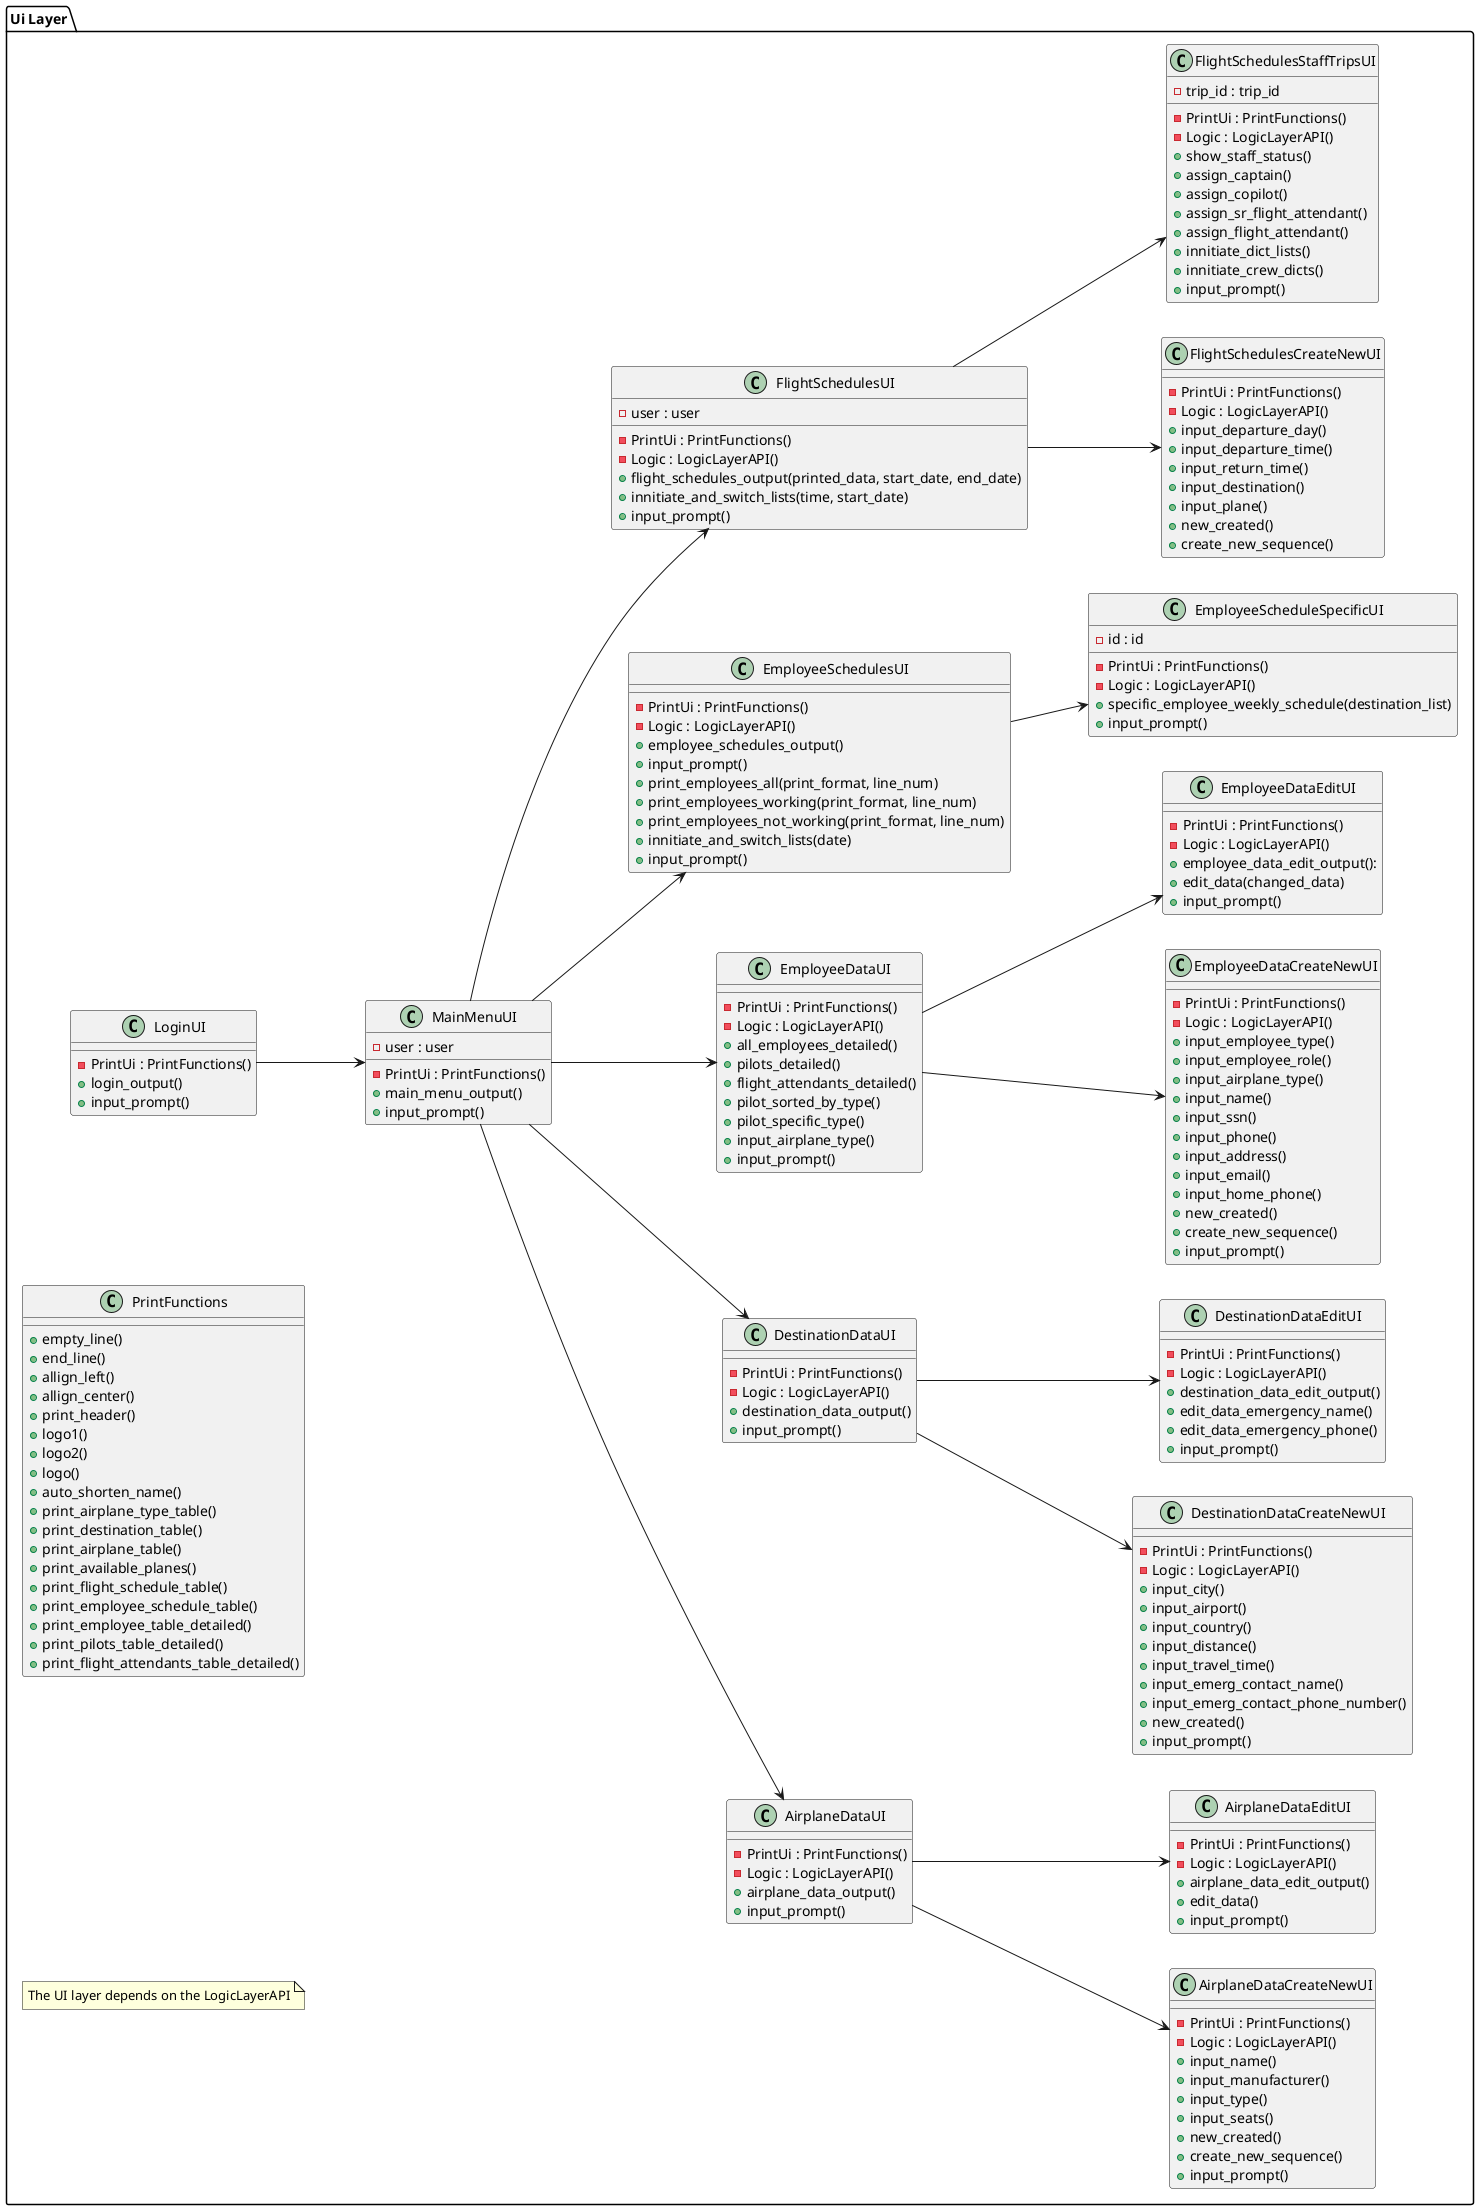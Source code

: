 @startuml
package "Ui Layer" {
    left to right direction

    class AirplaneDataCreateNewUI{
        - PrintUi : PrintFunctions()
        - Logic : LogicLayerAPI()
        + input_name()
        + input_manufacturer()
        + input_type()
        + input_seats()
        + new_created()
        + create_new_sequence()
        + input_prompt()
    }
    class AirplaneDataEditUI{
        - PrintUi : PrintFunctions()
        - Logic : LogicLayerAPI()
        + airplane_data_edit_output()
        + edit_data()
        + input_prompt()
    }
    class AirplaneDataUI{
        - PrintUi : PrintFunctions()
        - Logic : LogicLayerAPI()
        + airplane_data_output()
        + input_prompt()
    }

    class DestinationDataCreateNewUI{
        - PrintUi : PrintFunctions()
        - Logic : LogicLayerAPI()
        + input_city()
        + input_airport()
        + input_country()
        + input_distance()
        + input_travel_time()
        + input_emerg_contact_name()
        + input_emerg_contact_phone_number()
        + new_created()
        + input_prompt()
    }
    class DestinationDataEditUI{
        - PrintUi : PrintFunctions()
        - Logic : LogicLayerAPI()
        + destination_data_edit_output()
        + edit_data_emergency_name()
        + edit_data_emergency_phone()
        + input_prompt()

    }
    class DestinationDataUI{
        - PrintUi : PrintFunctions()
        - Logic : LogicLayerAPI()
        + destination_data_output()
        + input_prompt()
    }
    class EmployeeDataCreateNewUI{
        - PrintUi : PrintFunctions()
        - Logic : LogicLayerAPI()
        + input_employee_type()
        + input_employee_role()
        + input_airplane_type()
        + input_name()
        + input_ssn()
        + input_phone()
        + input_address()
        + input_email()
        + input_home_phone()
        + new_created()
        + create_new_sequence()
        + input_prompt() 
    }
    
    class EmployeeDataEditUI{
        - PrintUi : PrintFunctions()
        - Logic : LogicLayerAPI()
        + employee_data_edit_output():
        + edit_data(changed_data)
        + input_prompt()


    }
    class EmployeeDataUI{
        - PrintUi : PrintFunctions()
        - Logic : LogicLayerAPI()
        + all_employees_detailed()
        + pilots_detailed()
        + flight_attendants_detailed()
        + pilot_sorted_by_type()
        + pilot_specific_type()
        + input_airplane_type()
        + input_prompt()
    }
    class EmployeeSchedulesUI{
        - PrintUi : PrintFunctions()
        - Logic : LogicLayerAPI()
        + employee_schedules_output()
        + input_prompt()
        + print_employees_all(print_format, line_num)
        + print_employees_working(print_format, line_num)
        + print_employees_not_working(print_format, line_num)
        + innitiate_and_switch_lists(date)
        + input_prompt()
    }

    class EmployeeScheduleSpecificUI{
        - PrintUi : PrintFunctions()
        - Logic : LogicLayerAPI()
        - id : id
        + specific_employee_weekly_schedule(destination_list)
        + input_prompt()

    }


    class FlightSchedulesUI{
        - PrintUi : PrintFunctions()
        - Logic : LogicLayerAPI()
        - user : user
        + flight_schedules_output(printed_data, start_date, end_date)
        + innitiate_and_switch_lists(time, start_date)
        + input_prompt()
    }

    class FlightSchedulesCreateNewUI{
        - PrintUi : PrintFunctions()
        - Logic : LogicLayerAPI()
        + input_departure_day()
        + input_departure_time()
        + input_return_time()
        + input_destination()
        + input_plane()
        + new_created()
        + create_new_sequence()
    }

    class FlightSchedulesStaffTripsUI {
        - PrintUi : PrintFunctions()
        - Logic : LogicLayerAPI()
        - trip_id : trip_id
        + show_staff_status()
        + assign_captain()
        + assign_copilot()
        + assign_sr_flight_attendant()
        + assign_flight_attendant()
        + innitiate_dict_lists()
        + innitiate_crew_dicts()
        + input_prompt()
    }

    class LoginUI{
        - PrintUi : PrintFunctions()
        + login_output()
        + input_prompt()
    }
    class MainMenuUI{
        - PrintUi : PrintFunctions()
        - user : user
        + main_menu_output()
        + input_prompt()
    }
    class PrintFunctions{
        + empty_line()
        + end_line()
        + allign_left()
        + allign_center()
        + print_header()
        + logo1()
        + logo2()
        + logo()
        + auto_shorten_name()
        + print_airplane_type_table()
        + print_destination_table()
        + print_airplane_table()
        + print_available_planes()
        + print_flight_schedule_table()
        + print_employee_schedule_table()
        + print_employee_table_detailed()
        + print_pilots_table_detailed()
        + print_flight_attendants_table_detailed()
    }

    LoginUI --> MainMenuUI
    MainMenuUI --> AirplaneDataUI
    MainMenuUI --> DestinationDataUI
    MainMenuUI --> EmployeeDataUI
    MainMenuUI --> EmployeeSchedulesUI
    MainMenuUI --> FlightSchedulesUI
    AirplaneDataUI --> AirplaneDataCreateNewUI
    AirplaneDataUI --> AirplaneDataEditUI
    DestinationDataUI --> DestinationDataCreateNewUI
    DestinationDataUI --> DestinationDataEditUI
    EmployeeDataUI --> EmployeeDataCreateNewUI
    EmployeeDataUI --> EmployeeDataEditUI
    EmployeeSchedulesUI --> EmployeeScheduleSpecificUI
    FlightSchedulesUI --> FlightSchedulesCreateNewUI
    FlightSchedulesUI --> FlightSchedulesStaffTripsUI


    note "The UI layer depends on the LogicLayerAPI" as NoteUILayer


}
@enduml

